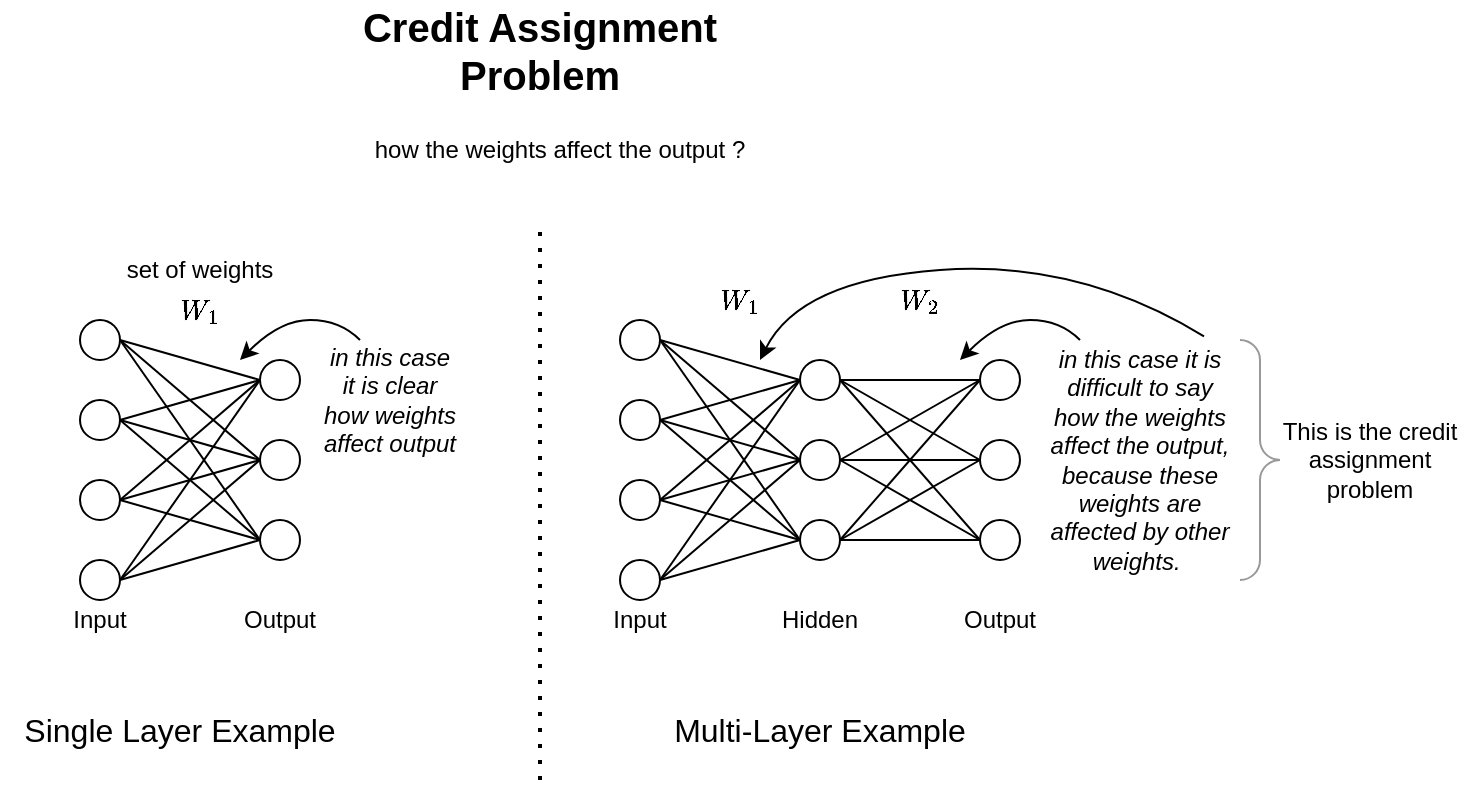 <mxfile version="22.0.2" type="device">
  <diagram id="C5RBs43oDa-KdzZeNtuy" name="credit-assignment">
    <mxGraphModel dx="954" dy="569" grid="1" gridSize="10" guides="1" tooltips="1" connect="1" arrows="1" fold="1" page="1" pageScale="1" pageWidth="827" pageHeight="1169" math="1" shadow="0">
      <root>
        <mxCell id="WIyWlLk6GJQsqaUBKTNV-0" />
        <mxCell id="WIyWlLk6GJQsqaUBKTNV-1" parent="WIyWlLk6GJQsqaUBKTNV-0" />
        <mxCell id="FjN_q0KnJN0-vp7MwbD7-10" style="rounded=0;orthogonalLoop=1;jettySize=auto;html=1;exitX=1;exitY=0.5;exitDx=0;exitDy=0;entryX=0;entryY=0.5;entryDx=0;entryDy=0;endArrow=none;endFill=0;" edge="1" parent="WIyWlLk6GJQsqaUBKTNV-1" source="FjN_q0KnJN0-vp7MwbD7-0" target="FjN_q0KnJN0-vp7MwbD7-4">
          <mxGeometry relative="1" as="geometry" />
        </mxCell>
        <mxCell id="FjN_q0KnJN0-vp7MwbD7-12" style="edgeStyle=none;rounded=0;orthogonalLoop=1;jettySize=auto;html=1;exitX=1;exitY=0.5;exitDx=0;exitDy=0;entryX=0;entryY=0.5;entryDx=0;entryDy=0;endArrow=none;endFill=0;" edge="1" parent="WIyWlLk6GJQsqaUBKTNV-1" source="FjN_q0KnJN0-vp7MwbD7-0" target="FjN_q0KnJN0-vp7MwbD7-5">
          <mxGeometry relative="1" as="geometry" />
        </mxCell>
        <mxCell id="FjN_q0KnJN0-vp7MwbD7-13" style="edgeStyle=none;rounded=0;orthogonalLoop=1;jettySize=auto;html=1;exitX=1;exitY=0.5;exitDx=0;exitDy=0;entryX=0;entryY=0.5;entryDx=0;entryDy=0;endArrow=none;endFill=0;" edge="1" parent="WIyWlLk6GJQsqaUBKTNV-1" source="FjN_q0KnJN0-vp7MwbD7-0" target="FjN_q0KnJN0-vp7MwbD7-6">
          <mxGeometry relative="1" as="geometry" />
        </mxCell>
        <mxCell id="FjN_q0KnJN0-vp7MwbD7-0" value="" style="ellipse;whiteSpace=wrap;html=1;aspect=fixed;" vertex="1" parent="WIyWlLk6GJQsqaUBKTNV-1">
          <mxGeometry x="320" y="170" width="20" height="20" as="geometry" />
        </mxCell>
        <mxCell id="FjN_q0KnJN0-vp7MwbD7-14" style="edgeStyle=none;rounded=0;orthogonalLoop=1;jettySize=auto;html=1;exitX=1;exitY=0.5;exitDx=0;exitDy=0;entryX=0;entryY=0.5;entryDx=0;entryDy=0;endArrow=none;endFill=0;" edge="1" parent="WIyWlLk6GJQsqaUBKTNV-1" source="FjN_q0KnJN0-vp7MwbD7-1" target="FjN_q0KnJN0-vp7MwbD7-5">
          <mxGeometry relative="1" as="geometry" />
        </mxCell>
        <mxCell id="FjN_q0KnJN0-vp7MwbD7-16" style="edgeStyle=none;rounded=0;orthogonalLoop=1;jettySize=auto;html=1;exitX=1;exitY=0.5;exitDx=0;exitDy=0;entryX=0;entryY=0.5;entryDx=0;entryDy=0;endArrow=none;endFill=0;" edge="1" parent="WIyWlLk6GJQsqaUBKTNV-1" source="FjN_q0KnJN0-vp7MwbD7-1" target="FjN_q0KnJN0-vp7MwbD7-6">
          <mxGeometry relative="1" as="geometry" />
        </mxCell>
        <mxCell id="FjN_q0KnJN0-vp7MwbD7-1" value="" style="ellipse;whiteSpace=wrap;html=1;aspect=fixed;" vertex="1" parent="WIyWlLk6GJQsqaUBKTNV-1">
          <mxGeometry x="320" y="210" width="20" height="20" as="geometry" />
        </mxCell>
        <mxCell id="FjN_q0KnJN0-vp7MwbD7-15" style="edgeStyle=none;rounded=0;orthogonalLoop=1;jettySize=auto;html=1;exitX=1;exitY=0.5;exitDx=0;exitDy=0;entryX=0;entryY=0.5;entryDx=0;entryDy=0;endArrow=none;endFill=0;" edge="1" parent="WIyWlLk6GJQsqaUBKTNV-1" source="FjN_q0KnJN0-vp7MwbD7-2" target="FjN_q0KnJN0-vp7MwbD7-6">
          <mxGeometry relative="1" as="geometry" />
        </mxCell>
        <mxCell id="FjN_q0KnJN0-vp7MwbD7-17" style="edgeStyle=none;rounded=0;orthogonalLoop=1;jettySize=auto;html=1;exitX=1;exitY=0.5;exitDx=0;exitDy=0;entryX=0;entryY=0.5;entryDx=0;entryDy=0;endArrow=none;endFill=0;" edge="1" parent="WIyWlLk6GJQsqaUBKTNV-1" source="FjN_q0KnJN0-vp7MwbD7-2" target="FjN_q0KnJN0-vp7MwbD7-4">
          <mxGeometry relative="1" as="geometry" />
        </mxCell>
        <mxCell id="FjN_q0KnJN0-vp7MwbD7-18" style="edgeStyle=none;rounded=0;orthogonalLoop=1;jettySize=auto;html=1;exitX=1;exitY=0.5;exitDx=0;exitDy=0;entryX=0;entryY=0.5;entryDx=0;entryDy=0;endArrow=none;endFill=0;" edge="1" parent="WIyWlLk6GJQsqaUBKTNV-1" source="FjN_q0KnJN0-vp7MwbD7-2" target="FjN_q0KnJN0-vp7MwbD7-5">
          <mxGeometry relative="1" as="geometry" />
        </mxCell>
        <mxCell id="FjN_q0KnJN0-vp7MwbD7-2" value="" style="ellipse;whiteSpace=wrap;html=1;aspect=fixed;" vertex="1" parent="WIyWlLk6GJQsqaUBKTNV-1">
          <mxGeometry x="320" y="250" width="20" height="20" as="geometry" />
        </mxCell>
        <mxCell id="FjN_q0KnJN0-vp7MwbD7-19" style="edgeStyle=none;rounded=0;orthogonalLoop=1;jettySize=auto;html=1;exitX=1;exitY=0.5;exitDx=0;exitDy=0;entryX=0;entryY=0.5;entryDx=0;entryDy=0;endArrow=none;endFill=0;" edge="1" parent="WIyWlLk6GJQsqaUBKTNV-1" source="FjN_q0KnJN0-vp7MwbD7-3" target="FjN_q0KnJN0-vp7MwbD7-4">
          <mxGeometry relative="1" as="geometry" />
        </mxCell>
        <mxCell id="FjN_q0KnJN0-vp7MwbD7-20" style="edgeStyle=none;rounded=0;orthogonalLoop=1;jettySize=auto;html=1;exitX=1;exitY=0.5;exitDx=0;exitDy=0;entryX=0;entryY=0.5;entryDx=0;entryDy=0;endArrow=none;endFill=0;" edge="1" parent="WIyWlLk6GJQsqaUBKTNV-1" source="FjN_q0KnJN0-vp7MwbD7-3" target="FjN_q0KnJN0-vp7MwbD7-5">
          <mxGeometry relative="1" as="geometry" />
        </mxCell>
        <mxCell id="FjN_q0KnJN0-vp7MwbD7-21" style="edgeStyle=none;rounded=0;orthogonalLoop=1;jettySize=auto;html=1;exitX=1;exitY=0.5;exitDx=0;exitDy=0;entryX=0;entryY=0.5;entryDx=0;entryDy=0;endArrow=none;endFill=0;" edge="1" parent="WIyWlLk6GJQsqaUBKTNV-1" source="FjN_q0KnJN0-vp7MwbD7-3" target="FjN_q0KnJN0-vp7MwbD7-6">
          <mxGeometry relative="1" as="geometry" />
        </mxCell>
        <mxCell id="FjN_q0KnJN0-vp7MwbD7-3" value="" style="ellipse;whiteSpace=wrap;html=1;aspect=fixed;" vertex="1" parent="WIyWlLk6GJQsqaUBKTNV-1">
          <mxGeometry x="320" y="290" width="20" height="20" as="geometry" />
        </mxCell>
        <mxCell id="FjN_q0KnJN0-vp7MwbD7-22" style="edgeStyle=none;rounded=0;orthogonalLoop=1;jettySize=auto;html=1;exitX=1;exitY=0.5;exitDx=0;exitDy=0;entryX=0;entryY=0.5;entryDx=0;entryDy=0;endArrow=none;endFill=0;" edge="1" parent="WIyWlLk6GJQsqaUBKTNV-1" source="FjN_q0KnJN0-vp7MwbD7-4" target="FjN_q0KnJN0-vp7MwbD7-7">
          <mxGeometry relative="1" as="geometry" />
        </mxCell>
        <mxCell id="FjN_q0KnJN0-vp7MwbD7-26" style="edgeStyle=none;rounded=0;orthogonalLoop=1;jettySize=auto;html=1;exitX=1;exitY=0.5;exitDx=0;exitDy=0;entryX=0;entryY=0.5;entryDx=0;entryDy=0;endArrow=none;endFill=0;" edge="1" parent="WIyWlLk6GJQsqaUBKTNV-1" source="FjN_q0KnJN0-vp7MwbD7-4" target="FjN_q0KnJN0-vp7MwbD7-8">
          <mxGeometry relative="1" as="geometry" />
        </mxCell>
        <mxCell id="FjN_q0KnJN0-vp7MwbD7-27" style="edgeStyle=none;rounded=0;orthogonalLoop=1;jettySize=auto;html=1;exitX=1;exitY=0.5;exitDx=0;exitDy=0;entryX=0;entryY=0.5;entryDx=0;entryDy=0;endArrow=none;endFill=0;" edge="1" parent="WIyWlLk6GJQsqaUBKTNV-1" source="FjN_q0KnJN0-vp7MwbD7-4" target="FjN_q0KnJN0-vp7MwbD7-9">
          <mxGeometry relative="1" as="geometry" />
        </mxCell>
        <mxCell id="FjN_q0KnJN0-vp7MwbD7-4" value="" style="ellipse;whiteSpace=wrap;html=1;aspect=fixed;" vertex="1" parent="WIyWlLk6GJQsqaUBKTNV-1">
          <mxGeometry x="410" y="190" width="20" height="20" as="geometry" />
        </mxCell>
        <mxCell id="FjN_q0KnJN0-vp7MwbD7-23" style="edgeStyle=none;rounded=0;orthogonalLoop=1;jettySize=auto;html=1;exitX=1;exitY=0.5;exitDx=0;exitDy=0;entryX=0;entryY=0.5;entryDx=0;entryDy=0;endArrow=none;endFill=0;" edge="1" parent="WIyWlLk6GJQsqaUBKTNV-1" source="FjN_q0KnJN0-vp7MwbD7-5" target="FjN_q0KnJN0-vp7MwbD7-7">
          <mxGeometry relative="1" as="geometry" />
        </mxCell>
        <mxCell id="FjN_q0KnJN0-vp7MwbD7-28" style="edgeStyle=none;rounded=0;orthogonalLoop=1;jettySize=auto;html=1;exitX=1;exitY=0.5;exitDx=0;exitDy=0;entryX=0;entryY=0.5;entryDx=0;entryDy=0;endArrow=none;endFill=0;" edge="1" parent="WIyWlLk6GJQsqaUBKTNV-1" source="FjN_q0KnJN0-vp7MwbD7-5" target="FjN_q0KnJN0-vp7MwbD7-8">
          <mxGeometry relative="1" as="geometry" />
        </mxCell>
        <mxCell id="FjN_q0KnJN0-vp7MwbD7-30" style="edgeStyle=none;rounded=0;orthogonalLoop=1;jettySize=auto;html=1;exitX=1;exitY=0.5;exitDx=0;exitDy=0;entryX=0;entryY=0.5;entryDx=0;entryDy=0;endArrow=none;endFill=0;" edge="1" parent="WIyWlLk6GJQsqaUBKTNV-1" source="FjN_q0KnJN0-vp7MwbD7-5" target="FjN_q0KnJN0-vp7MwbD7-9">
          <mxGeometry relative="1" as="geometry" />
        </mxCell>
        <mxCell id="FjN_q0KnJN0-vp7MwbD7-5" value="" style="ellipse;whiteSpace=wrap;html=1;aspect=fixed;" vertex="1" parent="WIyWlLk6GJQsqaUBKTNV-1">
          <mxGeometry x="410" y="230" width="20" height="20" as="geometry" />
        </mxCell>
        <mxCell id="FjN_q0KnJN0-vp7MwbD7-24" style="edgeStyle=none;rounded=0;orthogonalLoop=1;jettySize=auto;html=1;exitX=1;exitY=0.5;exitDx=0;exitDy=0;entryX=0;entryY=0.5;entryDx=0;entryDy=0;endArrow=none;endFill=0;" edge="1" parent="WIyWlLk6GJQsqaUBKTNV-1" source="FjN_q0KnJN0-vp7MwbD7-6" target="FjN_q0KnJN0-vp7MwbD7-7">
          <mxGeometry relative="1" as="geometry" />
        </mxCell>
        <mxCell id="FjN_q0KnJN0-vp7MwbD7-31" style="edgeStyle=none;rounded=0;orthogonalLoop=1;jettySize=auto;html=1;exitX=1;exitY=0.5;exitDx=0;exitDy=0;entryX=0;entryY=0.5;entryDx=0;entryDy=0;endArrow=none;endFill=0;" edge="1" parent="WIyWlLk6GJQsqaUBKTNV-1" source="FjN_q0KnJN0-vp7MwbD7-6" target="FjN_q0KnJN0-vp7MwbD7-8">
          <mxGeometry relative="1" as="geometry" />
        </mxCell>
        <mxCell id="FjN_q0KnJN0-vp7MwbD7-32" style="edgeStyle=none;rounded=0;orthogonalLoop=1;jettySize=auto;html=1;exitX=1;exitY=0.5;exitDx=0;exitDy=0;entryX=0;entryY=0.5;entryDx=0;entryDy=0;endArrow=none;endFill=0;" edge="1" parent="WIyWlLk6GJQsqaUBKTNV-1" source="FjN_q0KnJN0-vp7MwbD7-6" target="FjN_q0KnJN0-vp7MwbD7-9">
          <mxGeometry relative="1" as="geometry" />
        </mxCell>
        <mxCell id="FjN_q0KnJN0-vp7MwbD7-6" value="" style="ellipse;whiteSpace=wrap;html=1;aspect=fixed;" vertex="1" parent="WIyWlLk6GJQsqaUBKTNV-1">
          <mxGeometry x="410" y="270" width="20" height="20" as="geometry" />
        </mxCell>
        <mxCell id="FjN_q0KnJN0-vp7MwbD7-7" value="" style="ellipse;whiteSpace=wrap;html=1;aspect=fixed;" vertex="1" parent="WIyWlLk6GJQsqaUBKTNV-1">
          <mxGeometry x="500" y="190" width="20" height="20" as="geometry" />
        </mxCell>
        <mxCell id="FjN_q0KnJN0-vp7MwbD7-8" value="" style="ellipse;whiteSpace=wrap;html=1;aspect=fixed;" vertex="1" parent="WIyWlLk6GJQsqaUBKTNV-1">
          <mxGeometry x="500" y="230" width="20" height="20" as="geometry" />
        </mxCell>
        <mxCell id="FjN_q0KnJN0-vp7MwbD7-9" value="" style="ellipse;whiteSpace=wrap;html=1;aspect=fixed;" vertex="1" parent="WIyWlLk6GJQsqaUBKTNV-1">
          <mxGeometry x="500" y="270" width="20" height="20" as="geometry" />
        </mxCell>
        <mxCell id="FjN_q0KnJN0-vp7MwbD7-11" style="rounded=0;orthogonalLoop=1;jettySize=auto;html=1;exitX=1;exitY=0.5;exitDx=0;exitDy=0;entryX=0;entryY=0.5;entryDx=0;entryDy=0;endArrow=none;endFill=0;" edge="1" parent="WIyWlLk6GJQsqaUBKTNV-1" source="FjN_q0KnJN0-vp7MwbD7-1" target="FjN_q0KnJN0-vp7MwbD7-4">
          <mxGeometry relative="1" as="geometry">
            <mxPoint x="370" y="230" as="targetPoint" />
          </mxGeometry>
        </mxCell>
        <mxCell id="FjN_q0KnJN0-vp7MwbD7-33" value="Credit Assignment Problem" style="text;html=1;strokeColor=none;fillColor=none;align=center;verticalAlign=middle;whiteSpace=wrap;rounded=0;fontStyle=1;fontSize=20;" vertex="1" parent="WIyWlLk6GJQsqaUBKTNV-1">
          <mxGeometry x="150" y="10" width="260" height="50" as="geometry" />
        </mxCell>
        <mxCell id="FjN_q0KnJN0-vp7MwbD7-34" style="rounded=0;orthogonalLoop=1;jettySize=auto;html=1;exitX=1;exitY=0.5;exitDx=0;exitDy=0;entryX=0;entryY=0.5;entryDx=0;entryDy=0;endArrow=none;endFill=0;" edge="1" parent="WIyWlLk6GJQsqaUBKTNV-1" source="FjN_q0KnJN0-vp7MwbD7-37" target="FjN_q0KnJN0-vp7MwbD7-52">
          <mxGeometry relative="1" as="geometry" />
        </mxCell>
        <mxCell id="FjN_q0KnJN0-vp7MwbD7-35" style="edgeStyle=none;rounded=0;orthogonalLoop=1;jettySize=auto;html=1;exitX=1;exitY=0.5;exitDx=0;exitDy=0;entryX=0;entryY=0.5;entryDx=0;entryDy=0;endArrow=none;endFill=0;" edge="1" parent="WIyWlLk6GJQsqaUBKTNV-1" source="FjN_q0KnJN0-vp7MwbD7-37" target="FjN_q0KnJN0-vp7MwbD7-56">
          <mxGeometry relative="1" as="geometry" />
        </mxCell>
        <mxCell id="FjN_q0KnJN0-vp7MwbD7-36" style="edgeStyle=none;rounded=0;orthogonalLoop=1;jettySize=auto;html=1;exitX=1;exitY=0.5;exitDx=0;exitDy=0;entryX=0;entryY=0.5;entryDx=0;entryDy=0;endArrow=none;endFill=0;" edge="1" parent="WIyWlLk6GJQsqaUBKTNV-1" source="FjN_q0KnJN0-vp7MwbD7-37" target="FjN_q0KnJN0-vp7MwbD7-60">
          <mxGeometry relative="1" as="geometry" />
        </mxCell>
        <mxCell id="FjN_q0KnJN0-vp7MwbD7-37" value="" style="ellipse;whiteSpace=wrap;html=1;aspect=fixed;" vertex="1" parent="WIyWlLk6GJQsqaUBKTNV-1">
          <mxGeometry x="50" y="170" width="20" height="20" as="geometry" />
        </mxCell>
        <mxCell id="FjN_q0KnJN0-vp7MwbD7-38" style="edgeStyle=none;rounded=0;orthogonalLoop=1;jettySize=auto;html=1;exitX=1;exitY=0.5;exitDx=0;exitDy=0;entryX=0;entryY=0.5;entryDx=0;entryDy=0;endArrow=none;endFill=0;" edge="1" parent="WIyWlLk6GJQsqaUBKTNV-1" source="FjN_q0KnJN0-vp7MwbD7-40" target="FjN_q0KnJN0-vp7MwbD7-56">
          <mxGeometry relative="1" as="geometry" />
        </mxCell>
        <mxCell id="FjN_q0KnJN0-vp7MwbD7-39" style="edgeStyle=none;rounded=0;orthogonalLoop=1;jettySize=auto;html=1;exitX=1;exitY=0.5;exitDx=0;exitDy=0;entryX=0;entryY=0.5;entryDx=0;entryDy=0;endArrow=none;endFill=0;" edge="1" parent="WIyWlLk6GJQsqaUBKTNV-1" source="FjN_q0KnJN0-vp7MwbD7-40" target="FjN_q0KnJN0-vp7MwbD7-60">
          <mxGeometry relative="1" as="geometry" />
        </mxCell>
        <mxCell id="FjN_q0KnJN0-vp7MwbD7-40" value="" style="ellipse;whiteSpace=wrap;html=1;aspect=fixed;" vertex="1" parent="WIyWlLk6GJQsqaUBKTNV-1">
          <mxGeometry x="50" y="210" width="20" height="20" as="geometry" />
        </mxCell>
        <mxCell id="FjN_q0KnJN0-vp7MwbD7-41" style="edgeStyle=none;rounded=0;orthogonalLoop=1;jettySize=auto;html=1;exitX=1;exitY=0.5;exitDx=0;exitDy=0;entryX=0;entryY=0.5;entryDx=0;entryDy=0;endArrow=none;endFill=0;" edge="1" parent="WIyWlLk6GJQsqaUBKTNV-1" source="FjN_q0KnJN0-vp7MwbD7-44" target="FjN_q0KnJN0-vp7MwbD7-60">
          <mxGeometry relative="1" as="geometry" />
        </mxCell>
        <mxCell id="FjN_q0KnJN0-vp7MwbD7-42" style="edgeStyle=none;rounded=0;orthogonalLoop=1;jettySize=auto;html=1;exitX=1;exitY=0.5;exitDx=0;exitDy=0;entryX=0;entryY=0.5;entryDx=0;entryDy=0;endArrow=none;endFill=0;" edge="1" parent="WIyWlLk6GJQsqaUBKTNV-1" source="FjN_q0KnJN0-vp7MwbD7-44" target="FjN_q0KnJN0-vp7MwbD7-52">
          <mxGeometry relative="1" as="geometry" />
        </mxCell>
        <mxCell id="FjN_q0KnJN0-vp7MwbD7-43" style="edgeStyle=none;rounded=0;orthogonalLoop=1;jettySize=auto;html=1;exitX=1;exitY=0.5;exitDx=0;exitDy=0;entryX=0;entryY=0.5;entryDx=0;entryDy=0;endArrow=none;endFill=0;" edge="1" parent="WIyWlLk6GJQsqaUBKTNV-1" source="FjN_q0KnJN0-vp7MwbD7-44" target="FjN_q0KnJN0-vp7MwbD7-56">
          <mxGeometry relative="1" as="geometry" />
        </mxCell>
        <mxCell id="FjN_q0KnJN0-vp7MwbD7-44" value="" style="ellipse;whiteSpace=wrap;html=1;aspect=fixed;" vertex="1" parent="WIyWlLk6GJQsqaUBKTNV-1">
          <mxGeometry x="50" y="250" width="20" height="20" as="geometry" />
        </mxCell>
        <mxCell id="FjN_q0KnJN0-vp7MwbD7-45" style="edgeStyle=none;rounded=0;orthogonalLoop=1;jettySize=auto;html=1;exitX=1;exitY=0.5;exitDx=0;exitDy=0;entryX=0;entryY=0.5;entryDx=0;entryDy=0;endArrow=none;endFill=0;" edge="1" parent="WIyWlLk6GJQsqaUBKTNV-1" source="FjN_q0KnJN0-vp7MwbD7-48" target="FjN_q0KnJN0-vp7MwbD7-52">
          <mxGeometry relative="1" as="geometry" />
        </mxCell>
        <mxCell id="FjN_q0KnJN0-vp7MwbD7-46" style="edgeStyle=none;rounded=0;orthogonalLoop=1;jettySize=auto;html=1;exitX=1;exitY=0.5;exitDx=0;exitDy=0;entryX=0;entryY=0.5;entryDx=0;entryDy=0;endArrow=none;endFill=0;" edge="1" parent="WIyWlLk6GJQsqaUBKTNV-1" source="FjN_q0KnJN0-vp7MwbD7-48" target="FjN_q0KnJN0-vp7MwbD7-56">
          <mxGeometry relative="1" as="geometry" />
        </mxCell>
        <mxCell id="FjN_q0KnJN0-vp7MwbD7-47" style="edgeStyle=none;rounded=0;orthogonalLoop=1;jettySize=auto;html=1;exitX=1;exitY=0.5;exitDx=0;exitDy=0;entryX=0;entryY=0.5;entryDx=0;entryDy=0;endArrow=none;endFill=0;" edge="1" parent="WIyWlLk6GJQsqaUBKTNV-1" source="FjN_q0KnJN0-vp7MwbD7-48" target="FjN_q0KnJN0-vp7MwbD7-60">
          <mxGeometry relative="1" as="geometry" />
        </mxCell>
        <mxCell id="FjN_q0KnJN0-vp7MwbD7-48" value="" style="ellipse;whiteSpace=wrap;html=1;aspect=fixed;" vertex="1" parent="WIyWlLk6GJQsqaUBKTNV-1">
          <mxGeometry x="50" y="290" width="20" height="20" as="geometry" />
        </mxCell>
        <mxCell id="FjN_q0KnJN0-vp7MwbD7-52" value="" style="ellipse;whiteSpace=wrap;html=1;aspect=fixed;" vertex="1" parent="WIyWlLk6GJQsqaUBKTNV-1">
          <mxGeometry x="140" y="190" width="20" height="20" as="geometry" />
        </mxCell>
        <mxCell id="FjN_q0KnJN0-vp7MwbD7-56" value="" style="ellipse;whiteSpace=wrap;html=1;aspect=fixed;" vertex="1" parent="WIyWlLk6GJQsqaUBKTNV-1">
          <mxGeometry x="140" y="230" width="20" height="20" as="geometry" />
        </mxCell>
        <mxCell id="FjN_q0KnJN0-vp7MwbD7-60" value="" style="ellipse;whiteSpace=wrap;html=1;aspect=fixed;" vertex="1" parent="WIyWlLk6GJQsqaUBKTNV-1">
          <mxGeometry x="140" y="270" width="20" height="20" as="geometry" />
        </mxCell>
        <mxCell id="FjN_q0KnJN0-vp7MwbD7-64" style="rounded=0;orthogonalLoop=1;jettySize=auto;html=1;exitX=1;exitY=0.5;exitDx=0;exitDy=0;entryX=0;entryY=0.5;entryDx=0;entryDy=0;endArrow=none;endFill=0;" edge="1" parent="WIyWlLk6GJQsqaUBKTNV-1" source="FjN_q0KnJN0-vp7MwbD7-40" target="FjN_q0KnJN0-vp7MwbD7-52">
          <mxGeometry relative="1" as="geometry">
            <mxPoint x="100" y="230" as="targetPoint" />
          </mxGeometry>
        </mxCell>
        <mxCell id="FjN_q0KnJN0-vp7MwbD7-65" value="Input" style="text;html=1;strokeColor=none;fillColor=none;align=center;verticalAlign=middle;whiteSpace=wrap;rounded=0;" vertex="1" parent="WIyWlLk6GJQsqaUBKTNV-1">
          <mxGeometry x="30" y="310" width="60" height="20" as="geometry" />
        </mxCell>
        <mxCell id="FjN_q0KnJN0-vp7MwbD7-66" value="Output" style="text;html=1;strokeColor=none;fillColor=none;align=center;verticalAlign=middle;whiteSpace=wrap;rounded=0;" vertex="1" parent="WIyWlLk6GJQsqaUBKTNV-1">
          <mxGeometry x="120" y="310" width="60" height="20" as="geometry" />
        </mxCell>
        <mxCell id="FjN_q0KnJN0-vp7MwbD7-67" value="set of weights" style="text;html=1;strokeColor=none;fillColor=none;align=center;verticalAlign=middle;whiteSpace=wrap;rounded=0;" vertex="1" parent="WIyWlLk6GJQsqaUBKTNV-1">
          <mxGeometry x="70" y="130" width="80" height="30" as="geometry" />
        </mxCell>
        <mxCell id="FjN_q0KnJN0-vp7MwbD7-68" value="\(W_{1}\)&lt;svg style=&quot;vertical-align: 0px;&quot; xmlns:xlink=&quot;http://www.w3.org/1999/xlink&quot; viewBox=&quot;0 0 12 12&quot; role=&quot;img&quot; height=&quot;0.027ex&quot; width=&quot;0.027ex&quot; xmlns=&quot;http://www.w3.org/2000/svg&quot;&gt;&lt;defs&gt;&lt;/defs&gt;&lt;g transform=&quot;scale(1,-1)&quot; stroke-width=&quot;0&quot; fill=&quot;currentColor&quot; stroke=&quot;currentColor&quot;&gt;&lt;g data-mml-node=&quot;math&quot;&gt;&lt;/g&gt;&lt;/g&gt;&lt;/svg&gt;" style="text;html=1;strokeColor=none;fillColor=none;align=center;verticalAlign=middle;whiteSpace=wrap;rounded=0;" vertex="1" parent="WIyWlLk6GJQsqaUBKTNV-1">
          <mxGeometry x="80" y="150" width="60" height="30" as="geometry" />
        </mxCell>
        <mxCell id="FjN_q0KnJN0-vp7MwbD7-69" value="Single Layer Example" style="text;html=1;strokeColor=none;fillColor=none;align=center;verticalAlign=middle;whiteSpace=wrap;rounded=0;fontSize=16;" vertex="1" parent="WIyWlLk6GJQsqaUBKTNV-1">
          <mxGeometry x="10" y="360" width="180" height="30" as="geometry" />
        </mxCell>
        <mxCell id="FjN_q0KnJN0-vp7MwbD7-70" value="Multi-Layer Example" style="text;html=1;strokeColor=none;fillColor=none;align=center;verticalAlign=middle;whiteSpace=wrap;rounded=0;fontSize=16;" vertex="1" parent="WIyWlLk6GJQsqaUBKTNV-1">
          <mxGeometry x="330" y="360" width="180" height="30" as="geometry" />
        </mxCell>
        <mxCell id="FjN_q0KnJN0-vp7MwbD7-71" value="Input" style="text;html=1;strokeColor=none;fillColor=none;align=center;verticalAlign=middle;whiteSpace=wrap;rounded=0;" vertex="1" parent="WIyWlLk6GJQsqaUBKTNV-1">
          <mxGeometry x="300" y="310" width="60" height="20" as="geometry" />
        </mxCell>
        <mxCell id="FjN_q0KnJN0-vp7MwbD7-72" value="Output" style="text;html=1;strokeColor=none;fillColor=none;align=center;verticalAlign=middle;whiteSpace=wrap;rounded=0;" vertex="1" parent="WIyWlLk6GJQsqaUBKTNV-1">
          <mxGeometry x="480" y="310" width="60" height="20" as="geometry" />
        </mxCell>
        <mxCell id="FjN_q0KnJN0-vp7MwbD7-74" value="Hidden" style="text;html=1;strokeColor=none;fillColor=none;align=center;verticalAlign=middle;whiteSpace=wrap;rounded=0;" vertex="1" parent="WIyWlLk6GJQsqaUBKTNV-1">
          <mxGeometry x="390" y="310" width="60" height="20" as="geometry" />
        </mxCell>
        <mxCell id="FjN_q0KnJN0-vp7MwbD7-75" value="\(W_{1}\)&lt;svg style=&quot;vertical-align: 0px;&quot; xmlns:xlink=&quot;http://www.w3.org/1999/xlink&quot; viewBox=&quot;0 0 12 12&quot; role=&quot;img&quot; height=&quot;0.027ex&quot; width=&quot;0.027ex&quot; xmlns=&quot;http://www.w3.org/2000/svg&quot;&gt;&lt;defs&gt;&lt;/defs&gt;&lt;g transform=&quot;scale(1,-1)&quot; stroke-width=&quot;0&quot; fill=&quot;currentColor&quot; stroke=&quot;currentColor&quot;&gt;&lt;g data-mml-node=&quot;math&quot;&gt;&lt;/g&gt;&lt;/g&gt;&lt;/svg&gt;" style="text;html=1;strokeColor=none;fillColor=none;align=center;verticalAlign=middle;whiteSpace=wrap;rounded=0;" vertex="1" parent="WIyWlLk6GJQsqaUBKTNV-1">
          <mxGeometry x="350" y="150" width="60" height="20" as="geometry" />
        </mxCell>
        <mxCell id="FjN_q0KnJN0-vp7MwbD7-76" value="\(W_{2}\)&lt;svg style=&quot;vertical-align: 0px;&quot; xmlns:xlink=&quot;http://www.w3.org/1999/xlink&quot; viewBox=&quot;0 0 12 12&quot; role=&quot;img&quot; height=&quot;0.027ex&quot; width=&quot;0.027ex&quot; xmlns=&quot;http://www.w3.org/2000/svg&quot;&gt;&lt;defs&gt;&lt;/defs&gt;&lt;g transform=&quot;scale(1,-1)&quot; stroke-width=&quot;0&quot; fill=&quot;currentColor&quot; stroke=&quot;currentColor&quot;&gt;&lt;g data-mml-node=&quot;math&quot;&gt;&lt;/g&gt;&lt;/g&gt;&lt;/svg&gt;" style="text;html=1;strokeColor=none;fillColor=none;align=center;verticalAlign=middle;whiteSpace=wrap;rounded=0;" vertex="1" parent="WIyWlLk6GJQsqaUBKTNV-1">
          <mxGeometry x="440" y="150" width="60" height="20" as="geometry" />
        </mxCell>
        <mxCell id="FjN_q0KnJN0-vp7MwbD7-77" value="" style="endArrow=none;dashed=1;html=1;dashPattern=1 3;strokeWidth=2;rounded=0;" edge="1" parent="WIyWlLk6GJQsqaUBKTNV-1">
          <mxGeometry width="50" height="50" relative="1" as="geometry">
            <mxPoint x="280" y="400" as="sourcePoint" />
            <mxPoint x="280" y="120" as="targetPoint" />
          </mxGeometry>
        </mxCell>
        <mxCell id="FjN_q0KnJN0-vp7MwbD7-78" value="how the weights affect the output ?" style="text;html=1;strokeColor=none;fillColor=none;align=center;verticalAlign=middle;whiteSpace=wrap;rounded=0;" vertex="1" parent="WIyWlLk6GJQsqaUBKTNV-1">
          <mxGeometry x="180" y="70" width="220" height="30" as="geometry" />
        </mxCell>
        <mxCell id="FjN_q0KnJN0-vp7MwbD7-79" value="" style="curved=1;endArrow=classic;html=1;rounded=0;" edge="1" parent="WIyWlLk6GJQsqaUBKTNV-1">
          <mxGeometry width="50" height="50" relative="1" as="geometry">
            <mxPoint x="190" y="180" as="sourcePoint" />
            <mxPoint x="130" y="190" as="targetPoint" />
            <Array as="points">
              <mxPoint x="180" y="170" />
              <mxPoint x="150" y="170" />
            </Array>
          </mxGeometry>
        </mxCell>
        <mxCell id="FjN_q0KnJN0-vp7MwbD7-80" value="in this case it is clear how weights affect output" style="text;html=1;strokeColor=none;fillColor=none;align=center;verticalAlign=middle;whiteSpace=wrap;rounded=0;fontStyle=2" vertex="1" parent="WIyWlLk6GJQsqaUBKTNV-1">
          <mxGeometry x="170" y="180" width="70" height="60" as="geometry" />
        </mxCell>
        <mxCell id="FjN_q0KnJN0-vp7MwbD7-81" value="" style="curved=1;endArrow=classic;html=1;rounded=0;" edge="1" parent="WIyWlLk6GJQsqaUBKTNV-1">
          <mxGeometry width="50" height="50" relative="1" as="geometry">
            <mxPoint x="550" y="180" as="sourcePoint" />
            <mxPoint x="490" y="190" as="targetPoint" />
            <Array as="points">
              <mxPoint x="540" y="170" />
              <mxPoint x="510" y="170" />
            </Array>
          </mxGeometry>
        </mxCell>
        <mxCell id="FjN_q0KnJN0-vp7MwbD7-82" value="in this case it is difficult to say how the weights affect the output, because these weights are affected by other weights.&amp;nbsp;" style="text;html=1;strokeColor=none;fillColor=none;align=center;verticalAlign=middle;whiteSpace=wrap;rounded=0;fontStyle=2" vertex="1" parent="WIyWlLk6GJQsqaUBKTNV-1">
          <mxGeometry x="530" y="180" width="100" height="120" as="geometry" />
        </mxCell>
        <mxCell id="FjN_q0KnJN0-vp7MwbD7-83" value="" style="curved=1;endArrow=classic;html=1;rounded=0;exitX=0.82;exitY=-0.015;exitDx=0;exitDy=0;exitPerimeter=0;" edge="1" parent="WIyWlLk6GJQsqaUBKTNV-1" source="FjN_q0KnJN0-vp7MwbD7-82">
          <mxGeometry width="50" height="50" relative="1" as="geometry">
            <mxPoint x="450" y="180" as="sourcePoint" />
            <mxPoint x="390" y="190" as="targetPoint" />
            <Array as="points">
              <mxPoint x="550" y="140" />
              <mxPoint x="410" y="150" />
            </Array>
          </mxGeometry>
        </mxCell>
        <mxCell id="FjN_q0KnJN0-vp7MwbD7-84" value="This is the credit assignment problem" style="text;html=1;strokeColor=none;fillColor=none;align=center;verticalAlign=middle;whiteSpace=wrap;rounded=0;" vertex="1" parent="WIyWlLk6GJQsqaUBKTNV-1">
          <mxGeometry x="650" y="215" width="90" height="50" as="geometry" />
        </mxCell>
        <mxCell id="FjN_q0KnJN0-vp7MwbD7-85" value="" style="labelPosition=right;align=left;strokeWidth=1;shape=mxgraph.mockup.markup.curlyBrace;html=1;shadow=0;dashed=0;strokeColor=#999999;direction=north;flipH=1;" vertex="1" parent="WIyWlLk6GJQsqaUBKTNV-1">
          <mxGeometry x="630" y="180" width="20" height="120" as="geometry" />
        </mxCell>
      </root>
    </mxGraphModel>
  </diagram>
</mxfile>
